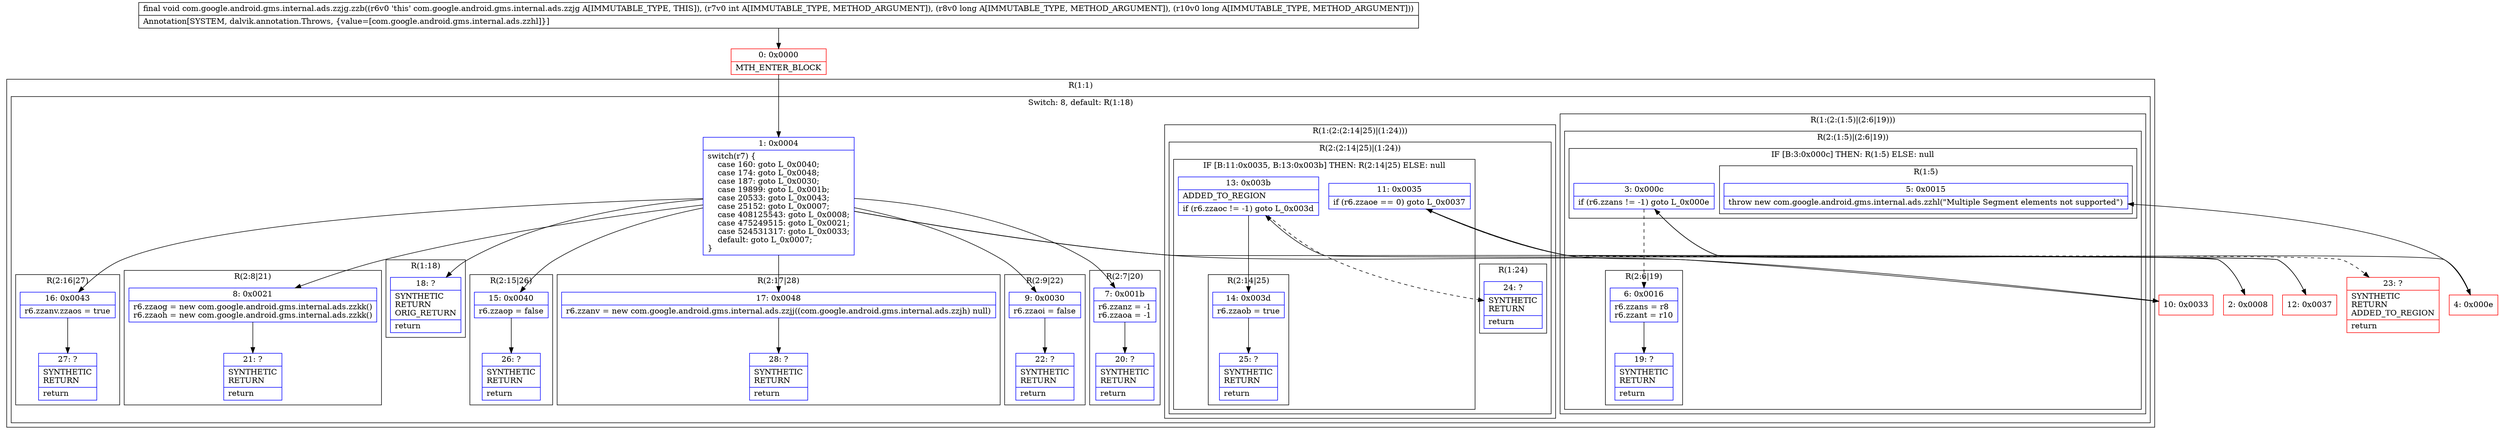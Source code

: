 digraph "CFG forcom.google.android.gms.internal.ads.zzjg.zzb(IJJ)V" {
subgraph cluster_Region_1649864916 {
label = "R(1:1)";
node [shape=record,color=blue];
subgraph cluster_SwitchRegion_1622145246 {
label = "Switch: 8, default: R(1:18)";
node [shape=record,color=blue];
Node_1 [shape=record,label="{1\:\ 0x0004|switch(r7) \{\l    case 160: goto L_0x0040;\l    case 174: goto L_0x0048;\l    case 187: goto L_0x0030;\l    case 19899: goto L_0x001b;\l    case 20533: goto L_0x0043;\l    case 25152: goto L_0x0007;\l    case 408125543: goto L_0x0008;\l    case 475249515: goto L_0x0021;\l    case 524531317: goto L_0x0033;\l    default: goto L_0x0007;\l\}\l}"];
subgraph cluster_Region_1107285653 {
label = "R(2:15|26)";
node [shape=record,color=blue];
Node_15 [shape=record,label="{15\:\ 0x0040|r6.zzaop = false\l}"];
Node_26 [shape=record,label="{26\:\ ?|SYNTHETIC\lRETURN\l|return\l}"];
}
subgraph cluster_Region_1862732475 {
label = "R(2:17|28)";
node [shape=record,color=blue];
Node_17 [shape=record,label="{17\:\ 0x0048|r6.zzanv = new com.google.android.gms.internal.ads.zzjj((com.google.android.gms.internal.ads.zzjh) null)\l}"];
Node_28 [shape=record,label="{28\:\ ?|SYNTHETIC\lRETURN\l|return\l}"];
}
subgraph cluster_Region_981637087 {
label = "R(2:9|22)";
node [shape=record,color=blue];
Node_9 [shape=record,label="{9\:\ 0x0030|r6.zzaoi = false\l}"];
Node_22 [shape=record,label="{22\:\ ?|SYNTHETIC\lRETURN\l|return\l}"];
}
subgraph cluster_Region_628416857 {
label = "R(2:7|20)";
node [shape=record,color=blue];
Node_7 [shape=record,label="{7\:\ 0x001b|r6.zzanz = \-1\lr6.zzaoa = \-1\l}"];
Node_20 [shape=record,label="{20\:\ ?|SYNTHETIC\lRETURN\l|return\l}"];
}
subgraph cluster_Region_436260892 {
label = "R(2:16|27)";
node [shape=record,color=blue];
Node_16 [shape=record,label="{16\:\ 0x0043|r6.zzanv.zzaos = true\l}"];
Node_27 [shape=record,label="{27\:\ ?|SYNTHETIC\lRETURN\l|return\l}"];
}
subgraph cluster_Region_1300583221 {
label = "R(1:(2:(1:5)|(2:6|19)))";
node [shape=record,color=blue];
subgraph cluster_Region_1662458165 {
label = "R(2:(1:5)|(2:6|19))";
node [shape=record,color=blue];
subgraph cluster_IfRegion_1642807847 {
label = "IF [B:3:0x000c] THEN: R(1:5) ELSE: null";
node [shape=record,color=blue];
Node_3 [shape=record,label="{3\:\ 0x000c|if (r6.zzans != \-1) goto L_0x000e\l}"];
subgraph cluster_Region_2105011766 {
label = "R(1:5)";
node [shape=record,color=blue];
Node_5 [shape=record,label="{5\:\ 0x0015|throw new com.google.android.gms.internal.ads.zzhl(\"Multiple Segment elements not supported\")\l}"];
}
}
subgraph cluster_Region_445388374 {
label = "R(2:6|19)";
node [shape=record,color=blue];
Node_6 [shape=record,label="{6\:\ 0x0016|r6.zzans = r8\lr6.zzant = r10\l}"];
Node_19 [shape=record,label="{19\:\ ?|SYNTHETIC\lRETURN\l|return\l}"];
}
}
}
subgraph cluster_Region_1099528835 {
label = "R(2:8|21)";
node [shape=record,color=blue];
Node_8 [shape=record,label="{8\:\ 0x0021|r6.zzaog = new com.google.android.gms.internal.ads.zzkk()\lr6.zzaoh = new com.google.android.gms.internal.ads.zzkk()\l}"];
Node_21 [shape=record,label="{21\:\ ?|SYNTHETIC\lRETURN\l|return\l}"];
}
subgraph cluster_Region_2059985647 {
label = "R(1:(2:(2:14|25)|(1:24)))";
node [shape=record,color=blue];
subgraph cluster_Region_948745694 {
label = "R(2:(2:14|25)|(1:24))";
node [shape=record,color=blue];
subgraph cluster_IfRegion_1120414271 {
label = "IF [B:11:0x0035, B:13:0x003b] THEN: R(2:14|25) ELSE: null";
node [shape=record,color=blue];
Node_11 [shape=record,label="{11\:\ 0x0035|if (r6.zzaoe == 0) goto L_0x0037\l}"];
Node_13 [shape=record,label="{13\:\ 0x003b|ADDED_TO_REGION\l|if (r6.zzaoc != \-1) goto L_0x003d\l}"];
subgraph cluster_Region_1209998727 {
label = "R(2:14|25)";
node [shape=record,color=blue];
Node_14 [shape=record,label="{14\:\ 0x003d|r6.zzaob = true\l}"];
Node_25 [shape=record,label="{25\:\ ?|SYNTHETIC\lRETURN\l|return\l}"];
}
}
subgraph cluster_Region_1979531761 {
label = "R(1:24)";
node [shape=record,color=blue];
Node_24 [shape=record,label="{24\:\ ?|SYNTHETIC\lRETURN\l|return\l}"];
}
}
}
subgraph cluster_Region_679622869 {
label = "R(1:18)";
node [shape=record,color=blue];
Node_18 [shape=record,label="{18\:\ ?|SYNTHETIC\lRETURN\lORIG_RETURN\l|return\l}"];
}
}
}
Node_0 [shape=record,color=red,label="{0\:\ 0x0000|MTH_ENTER_BLOCK\l}"];
Node_2 [shape=record,color=red,label="{2\:\ 0x0008}"];
Node_4 [shape=record,color=red,label="{4\:\ 0x000e}"];
Node_10 [shape=record,color=red,label="{10\:\ 0x0033}"];
Node_12 [shape=record,color=red,label="{12\:\ 0x0037}"];
Node_23 [shape=record,color=red,label="{23\:\ ?|SYNTHETIC\lRETURN\lADDED_TO_REGION\l|return\l}"];
MethodNode[shape=record,label="{final void com.google.android.gms.internal.ads.zzjg.zzb((r6v0 'this' com.google.android.gms.internal.ads.zzjg A[IMMUTABLE_TYPE, THIS]), (r7v0 int A[IMMUTABLE_TYPE, METHOD_ARGUMENT]), (r8v0 long A[IMMUTABLE_TYPE, METHOD_ARGUMENT]), (r10v0 long A[IMMUTABLE_TYPE, METHOD_ARGUMENT]))  | Annotation[SYSTEM, dalvik.annotation.Throws, \{value=[com.google.android.gms.internal.ads.zzhl]\}]\l}"];
MethodNode -> Node_0;
Node_1 -> Node_2;
Node_1 -> Node_7;
Node_1 -> Node_8;
Node_1 -> Node_9;
Node_1 -> Node_10;
Node_1 -> Node_15;
Node_1 -> Node_16;
Node_1 -> Node_17;
Node_1 -> Node_18;
Node_15 -> Node_26;
Node_17 -> Node_28;
Node_9 -> Node_22;
Node_7 -> Node_20;
Node_16 -> Node_27;
Node_3 -> Node_4;
Node_3 -> Node_6[style=dashed];
Node_6 -> Node_19;
Node_8 -> Node_21;
Node_11 -> Node_12;
Node_11 -> Node_23[style=dashed];
Node_13 -> Node_14;
Node_13 -> Node_24[style=dashed];
Node_14 -> Node_25;
Node_0 -> Node_1;
Node_2 -> Node_3;
Node_4 -> Node_5;
Node_10 -> Node_11;
Node_12 -> Node_13;
}

